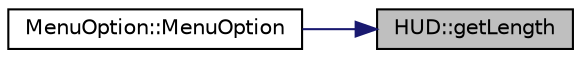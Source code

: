 digraph "HUD::getLength"
{
 // LATEX_PDF_SIZE
  bgcolor="transparent";
  edge [fontname="Helvetica",fontsize="10",labelfontname="Helvetica",labelfontsize="10"];
  node [fontname="Helvetica",fontsize="10",shape=record];
  rankdir="RL";
  Node1 [label="HUD::getLength",height=0.2,width=0.4,color="black", fillcolor="grey75", style="filled", fontcolor="black",tooltip=" "];
  Node1 -> Node2 [dir="back",color="midnightblue",fontsize="10",style="solid",fontname="Helvetica"];
  Node2 [label="MenuOption::MenuOption",height=0.2,width=0.4,color="black",URL="$dd/d2c/classMenuOption.html#a61049566587943bb967f7a0eb3ab3f93",tooltip=" "];
}
